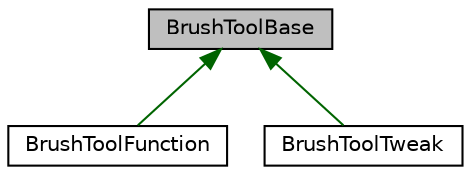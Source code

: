 digraph "BrushToolBase"
{
  edge [fontname="Helvetica",fontsize="10",labelfontname="Helvetica",labelfontsize="10"];
  node [fontname="Helvetica",fontsize="10",shape=record];
  Node1 [label="BrushToolBase",height=0.2,width=0.4,color="black", fillcolor="grey75", style="filled" fontcolor="black"];
  Node1 -> Node2 [dir="back",color="darkgreen",fontsize="10",style="solid",fontname="Helvetica"];
  Node2 [label="BrushToolFunction",height=0.2,width=0.4,color="black", fillcolor="white", style="filled",URL="$class_brush_tool_function.html"];
  Node1 -> Node3 [dir="back",color="darkgreen",fontsize="10",style="solid",fontname="Helvetica"];
  Node3 [label="BrushToolTweak",height=0.2,width=0.4,color="black", fillcolor="white", style="filled",URL="$class_brush_tool_tweak.html"];
}
